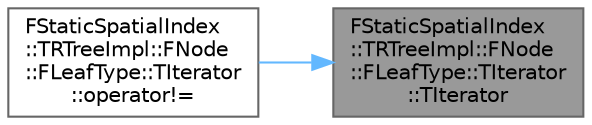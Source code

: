 digraph "FStaticSpatialIndex::TRTreeImpl::FNode::FLeafType::TIterator::TIterator"
{
 // INTERACTIVE_SVG=YES
 // LATEX_PDF_SIZE
  bgcolor="transparent";
  edge [fontname=Helvetica,fontsize=10,labelfontname=Helvetica,labelfontsize=10];
  node [fontname=Helvetica,fontsize=10,shape=box,height=0.2,width=0.4];
  rankdir="RL";
  Node1 [id="Node000001",label="FStaticSpatialIndex\l::TRTreeImpl::FNode\l::FLeafType::TIterator\l::TIterator",height=0.2,width=0.4,color="gray40", fillcolor="grey60", style="filled", fontcolor="black",tooltip=" "];
  Node1 -> Node2 [id="edge1_Node000001_Node000002",dir="back",color="steelblue1",style="solid",tooltip=" "];
  Node2 [id="Node000002",label="FStaticSpatialIndex\l::TRTreeImpl::FNode\l::FLeafType::TIterator\l::operator!=",height=0.2,width=0.4,color="grey40", fillcolor="white", style="filled",URL="$d9/dc9/structFStaticSpatialIndex_1_1TRTreeImpl_1_1FNode_1_1FLeafType_1_1TIterator.html#a9ac4dd14df7ea1478297fdb30e9f5970",tooltip=" "];
}
